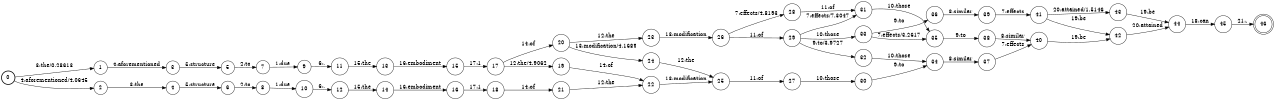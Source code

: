 digraph FST {
rankdir = LR;
size = "8.5,11";
label = "";
center = 1;
orientation = Portrait;
ranksep = "0.4";
nodesep = "0.25";
0 [label = "0", shape = circle, style = bold, fontsize = 14]
	0 -> 1 [label = "3:the/0.28613", fontsize = 14];
	0 -> 2 [label = "4:aforementioned/4.0645", fontsize = 14];
1 [label = "1", shape = circle, style = solid, fontsize = 14]
	1 -> 3 [label = "4:aforementioned", fontsize = 14];
2 [label = "2", shape = circle, style = solid, fontsize = 14]
	2 -> 4 [label = "3:the", fontsize = 14];
3 [label = "3", shape = circle, style = solid, fontsize = 14]
	3 -> 5 [label = "5:structure", fontsize = 14];
4 [label = "4", shape = circle, style = solid, fontsize = 14]
	4 -> 6 [label = "5:structure", fontsize = 14];
5 [label = "5", shape = circle, style = solid, fontsize = 14]
	5 -> 7 [label = "2:to", fontsize = 14];
6 [label = "6", shape = circle, style = solid, fontsize = 14]
	6 -> 8 [label = "2:to", fontsize = 14];
7 [label = "7", shape = circle, style = solid, fontsize = 14]
	7 -> 9 [label = "1:due", fontsize = 14];
8 [label = "8", shape = circle, style = solid, fontsize = 14]
	8 -> 10 [label = "1:due", fontsize = 14];
9 [label = "9", shape = circle, style = solid, fontsize = 14]
	9 -> 11 [label = "6:,", fontsize = 14];
10 [label = "10", shape = circle, style = solid, fontsize = 14]
	10 -> 12 [label = "6:,", fontsize = 14];
11 [label = "11", shape = circle, style = solid, fontsize = 14]
	11 -> 13 [label = "15:the", fontsize = 14];
12 [label = "12", shape = circle, style = solid, fontsize = 14]
	12 -> 14 [label = "15:the", fontsize = 14];
13 [label = "13", shape = circle, style = solid, fontsize = 14]
	13 -> 15 [label = "16:embodiment", fontsize = 14];
14 [label = "14", shape = circle, style = solid, fontsize = 14]
	14 -> 16 [label = "16:embodiment", fontsize = 14];
15 [label = "15", shape = circle, style = solid, fontsize = 14]
	15 -> 17 [label = "17:1", fontsize = 14];
16 [label = "16", shape = circle, style = solid, fontsize = 14]
	16 -> 18 [label = "17:1", fontsize = 14];
17 [label = "17", shape = circle, style = solid, fontsize = 14]
	17 -> 19 [label = "12:the/4.9062", fontsize = 14];
	17 -> 20 [label = "14:of", fontsize = 14];
18 [label = "18", shape = circle, style = solid, fontsize = 14]
	18 -> 21 [label = "14:of", fontsize = 14];
19 [label = "19", shape = circle, style = solid, fontsize = 14]
	19 -> 22 [label = "14:of", fontsize = 14];
20 [label = "20", shape = circle, style = solid, fontsize = 14]
	20 -> 23 [label = "12:the", fontsize = 14];
	20 -> 24 [label = "13:modification/4.1689", fontsize = 14];
21 [label = "21", shape = circle, style = solid, fontsize = 14]
	21 -> 22 [label = "12:the", fontsize = 14];
22 [label = "22", shape = circle, style = solid, fontsize = 14]
	22 -> 25 [label = "13:modification", fontsize = 14];
23 [label = "23", shape = circle, style = solid, fontsize = 14]
	23 -> 26 [label = "13:modification", fontsize = 14];
24 [label = "24", shape = circle, style = solid, fontsize = 14]
	24 -> 25 [label = "12:the", fontsize = 14];
25 [label = "25", shape = circle, style = solid, fontsize = 14]
	25 -> 27 [label = "11:of", fontsize = 14];
26 [label = "26", shape = circle, style = solid, fontsize = 14]
	26 -> 28 [label = "7:effects/4.8193", fontsize = 14];
	26 -> 29 [label = "11:of", fontsize = 14];
27 [label = "27", shape = circle, style = solid, fontsize = 14]
	27 -> 30 [label = "10:those", fontsize = 14];
28 [label = "28", shape = circle, style = solid, fontsize = 14]
	28 -> 31 [label = "11:of", fontsize = 14];
29 [label = "29", shape = circle, style = solid, fontsize = 14]
	29 -> 32 [label = "9:to/3.9727", fontsize = 14];
	29 -> 31 [label = "7:effects/7.3047", fontsize = 14];
	29 -> 33 [label = "10:those", fontsize = 14];
30 [label = "30", shape = circle, style = solid, fontsize = 14]
	30 -> 34 [label = "9:to", fontsize = 14];
31 [label = "31", shape = circle, style = solid, fontsize = 14]
	31 -> 35 [label = "10:those", fontsize = 14];
32 [label = "32", shape = circle, style = solid, fontsize = 14]
	32 -> 34 [label = "10:those", fontsize = 14];
33 [label = "33", shape = circle, style = solid, fontsize = 14]
	33 -> 36 [label = "9:to", fontsize = 14];
	33 -> 35 [label = "7:effects/3.2617", fontsize = 14];
34 [label = "34", shape = circle, style = solid, fontsize = 14]
	34 -> 37 [label = "8:similar", fontsize = 14];
35 [label = "35", shape = circle, style = solid, fontsize = 14]
	35 -> 38 [label = "9:to", fontsize = 14];
36 [label = "36", shape = circle, style = solid, fontsize = 14]
	36 -> 39 [label = "8:similar", fontsize = 14];
37 [label = "37", shape = circle, style = solid, fontsize = 14]
	37 -> 40 [label = "7:effects", fontsize = 14];
38 [label = "38", shape = circle, style = solid, fontsize = 14]
	38 -> 40 [label = "8:similar", fontsize = 14];
39 [label = "39", shape = circle, style = solid, fontsize = 14]
	39 -> 41 [label = "7:effects", fontsize = 14];
40 [label = "40", shape = circle, style = solid, fontsize = 14]
	40 -> 42 [label = "19:be", fontsize = 14];
41 [label = "41", shape = circle, style = solid, fontsize = 14]
	41 -> 42 [label = "19:be", fontsize = 14];
	41 -> 43 [label = "20:attained/1.5146", fontsize = 14];
42 [label = "42", shape = circle, style = solid, fontsize = 14]
	42 -> 44 [label = "20:attained", fontsize = 14];
43 [label = "43", shape = circle, style = solid, fontsize = 14]
	43 -> 44 [label = "19:be", fontsize = 14];
44 [label = "44", shape = circle, style = solid, fontsize = 14]
	44 -> 45 [label = "18:can", fontsize = 14];
45 [label = "45", shape = circle, style = solid, fontsize = 14]
	45 -> 46 [label = "21:.", fontsize = 14];
46 [label = "46", shape = doublecircle, style = solid, fontsize = 14]
}
